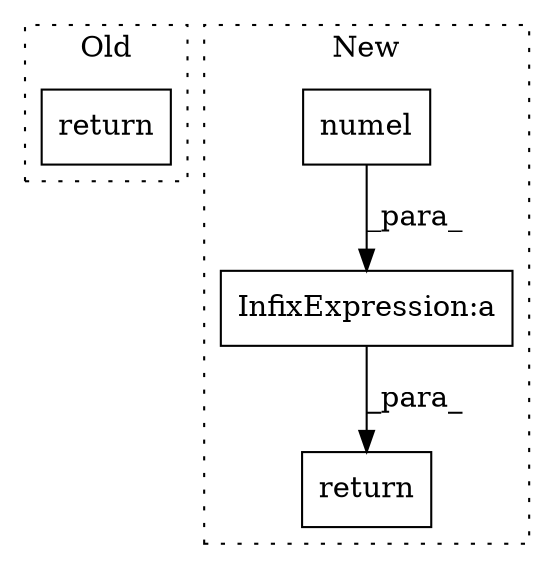 digraph G {
subgraph cluster0 {
1 [label="return" a="41" s="2005" l="7" shape="box"];
label = "Old";
style="dotted";
}
subgraph cluster1 {
2 [label="numel" a="32" s="2588" l="7" shape="box"];
3 [label="InfixExpression:a" a="27" s="2596" l="3" shape="box"];
4 [label="return" a="41" s="2783" l="7" shape="box"];
label = "New";
style="dotted";
}
2 -> 3 [label="_para_"];
3 -> 4 [label="_para_"];
}